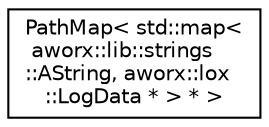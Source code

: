 digraph "Graphical Class Hierarchy"
{
  edge [fontname="Helvetica",fontsize="10",labelfontname="Helvetica",labelfontsize="10"];
  node [fontname="Helvetica",fontsize="10",shape=record];
  rankdir="LR";
  Node1 [label="PathMap\< std::map\<\l aworx::lib::strings\l::AString, aworx::lox\l::LogData * \> * \>",height=0.2,width=0.4,color="black", fillcolor="white", style="filled",URL="$classaworx_1_1lib_1_1containers_1_1PathMap.html"];
}
